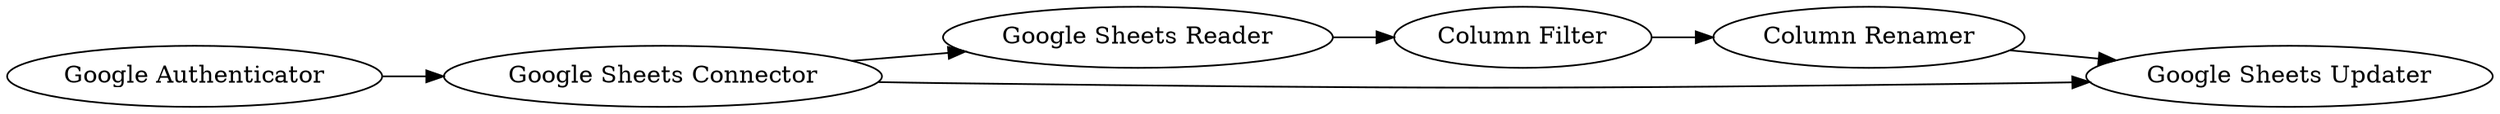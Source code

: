 digraph {
	1 [label="Google Authenticator"]
	2 [label="Google Sheets Reader"]
	5 [label="Google Sheets Connector"]
	6 [label="Google Sheets Updater"]
	7 [label="Column Filter"]
	14 [label="Column Renamer"]
	1 -> 5
	2 -> 7
	5 -> 6
	5 -> 2
	7 -> 14
	14 -> 6
	rankdir=LR
}
